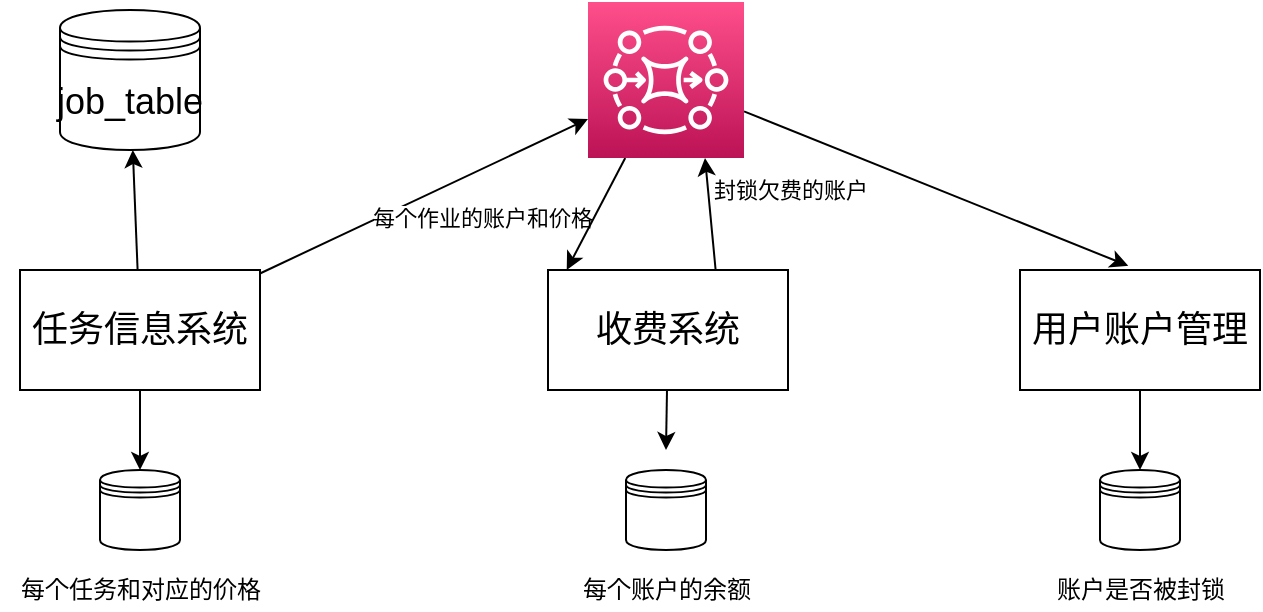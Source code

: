 <mxfile>
    <diagram id="wTzxf0bfVCZFavztJdcv" name="Page-1">
        <mxGraphModel dx="778" dy="539" grid="1" gridSize="10" guides="1" tooltips="1" connect="1" arrows="1" fold="1" page="1" pageScale="1" pageWidth="827" pageHeight="1169" math="0" shadow="0">
            <root>
                <mxCell id="0"/>
                <mxCell id="1" parent="0"/>
                <mxCell id="2" style="edgeStyle=none;html=1;entryX=0;entryY=0.75;entryDx=0;entryDy=0;entryPerimeter=0;" edge="1" parent="1" source="6" target="20">
                    <mxGeometry relative="1" as="geometry"/>
                </mxCell>
                <mxCell id="3" value="每个作业的账户和价格" style="edgeLabel;html=1;align=center;verticalAlign=middle;resizable=0;points=[];" vertex="1" connectable="0" parent="2">
                    <mxGeometry x="-0.267" y="-1" relative="1" as="geometry">
                        <mxPoint x="50" y="-1" as="offset"/>
                    </mxGeometry>
                </mxCell>
                <mxCell id="4" style="edgeStyle=none;html=1;entryX=0.5;entryY=0;entryDx=0;entryDy=0;" edge="1" parent="1" source="6" target="13">
                    <mxGeometry relative="1" as="geometry"/>
                </mxCell>
                <mxCell id="5" style="edgeStyle=none;html=1;" edge="1" parent="1" source="6" target="19">
                    <mxGeometry relative="1" as="geometry"/>
                </mxCell>
                <mxCell id="6" value="任务信息系统" style="whiteSpace=wrap;html=1;fontSize=18;" vertex="1" parent="1">
                    <mxGeometry x="90" y="210" width="120" height="60" as="geometry"/>
                </mxCell>
                <mxCell id="7" style="edgeStyle=none;html=1;entryX=0.5;entryY=-0.25;entryDx=0;entryDy=0;entryPerimeter=0;" edge="1" parent="1" source="10" target="14">
                    <mxGeometry relative="1" as="geometry"/>
                </mxCell>
                <mxCell id="8" style="edgeStyle=none;html=1;entryX=0.75;entryY=1;entryDx=0;entryDy=0;entryPerimeter=0;exitX=0.699;exitY=0.011;exitDx=0;exitDy=0;exitPerimeter=0;" edge="1" parent="1" source="10" target="20">
                    <mxGeometry relative="1" as="geometry"/>
                </mxCell>
                <mxCell id="9" value="封锁欠费的账户" style="edgeLabel;html=1;align=center;verticalAlign=middle;resizable=0;points=[];" vertex="1" connectable="0" parent="8">
                    <mxGeometry x="-0.079" relative="1" as="geometry">
                        <mxPoint x="39" y="-15" as="offset"/>
                    </mxGeometry>
                </mxCell>
                <mxCell id="10" value="&lt;font style=&quot;font-size: 18px&quot;&gt;收费系统&lt;/font&gt;" style="whiteSpace=wrap;html=1;" vertex="1" parent="1">
                    <mxGeometry x="354" y="210" width="120" height="60" as="geometry"/>
                </mxCell>
                <mxCell id="11" style="edgeStyle=none;html=1;entryX=0.5;entryY=0;entryDx=0;entryDy=0;" edge="1" parent="1" source="12" target="15">
                    <mxGeometry relative="1" as="geometry"/>
                </mxCell>
                <mxCell id="12" value="&lt;font style=&quot;font-size: 18px&quot;&gt;用户账户管理&lt;/font&gt;" style="whiteSpace=wrap;html=1;" vertex="1" parent="1">
                    <mxGeometry x="590" y="210" width="120" height="60" as="geometry"/>
                </mxCell>
                <mxCell id="13" value="" style="shape=datastore;whiteSpace=wrap;html=1;fontSize=18;" vertex="1" parent="1">
                    <mxGeometry x="130" y="310" width="40" height="40" as="geometry"/>
                </mxCell>
                <mxCell id="14" value="" style="shape=datastore;whiteSpace=wrap;html=1;fontSize=18;" vertex="1" parent="1">
                    <mxGeometry x="393" y="310" width="40" height="40" as="geometry"/>
                </mxCell>
                <mxCell id="15" value="" style="shape=datastore;whiteSpace=wrap;html=1;fontSize=18;" vertex="1" parent="1">
                    <mxGeometry x="630" y="310" width="40" height="40" as="geometry"/>
                </mxCell>
                <mxCell id="16" value="每个任务和对应的价格" style="text;html=1;align=center;verticalAlign=middle;resizable=0;points=[];autosize=1;strokeColor=none;" vertex="1" parent="1">
                    <mxGeometry x="80" y="360" width="140" height="20" as="geometry"/>
                </mxCell>
                <mxCell id="17" value="每个账户的余额" style="text;html=1;align=center;verticalAlign=middle;resizable=0;points=[];autosize=1;strokeColor=none;" vertex="1" parent="1">
                    <mxGeometry x="363" y="360" width="100" height="20" as="geometry"/>
                </mxCell>
                <mxCell id="18" value="账户是否被封锁" style="text;html=1;align=center;verticalAlign=middle;resizable=0;points=[];autosize=1;strokeColor=none;" vertex="1" parent="1">
                    <mxGeometry x="600" y="360" width="100" height="20" as="geometry"/>
                </mxCell>
                <mxCell id="19" value="job_table" style="shape=datastore;whiteSpace=wrap;html=1;fontSize=18;" vertex="1" parent="1">
                    <mxGeometry x="110" y="80" width="70" height="70" as="geometry"/>
                </mxCell>
                <mxCell id="22" style="edgeStyle=none;html=1;entryX=0.078;entryY=-0.001;entryDx=0;entryDy=0;entryPerimeter=0;" edge="1" parent="1" source="20" target="10">
                    <mxGeometry relative="1" as="geometry">
                        <mxPoint x="400" y="211" as="targetPoint"/>
                    </mxGeometry>
                </mxCell>
                <mxCell id="23" style="edgeStyle=none;html=1;entryX=0.451;entryY=-0.035;entryDx=0;entryDy=0;entryPerimeter=0;" edge="1" parent="1" source="20" target="12">
                    <mxGeometry relative="1" as="geometry"/>
                </mxCell>
                <mxCell id="20" value="" style="points=[[0,0,0],[0.25,0,0],[0.5,0,0],[0.75,0,0],[1,0,0],[0,1,0],[0.25,1,0],[0.5,1,0],[0.75,1,0],[1,1,0],[0,0.25,0],[0,0.5,0],[0,0.75,0],[1,0.25,0],[1,0.5,0],[1,0.75,0]];outlineConnect=0;fontColor=#232F3E;gradientColor=#FF4F8B;gradientDirection=north;fillColor=#BC1356;strokeColor=#ffffff;dashed=0;verticalLabelPosition=bottom;verticalAlign=top;align=center;html=1;fontSize=12;fontStyle=0;aspect=fixed;shape=mxgraph.aws4.resourceIcon;resIcon=mxgraph.aws4.mq;" vertex="1" parent="1">
                    <mxGeometry x="374" y="76" width="78" height="78" as="geometry"/>
                </mxCell>
            </root>
        </mxGraphModel>
    </diagram>
</mxfile>